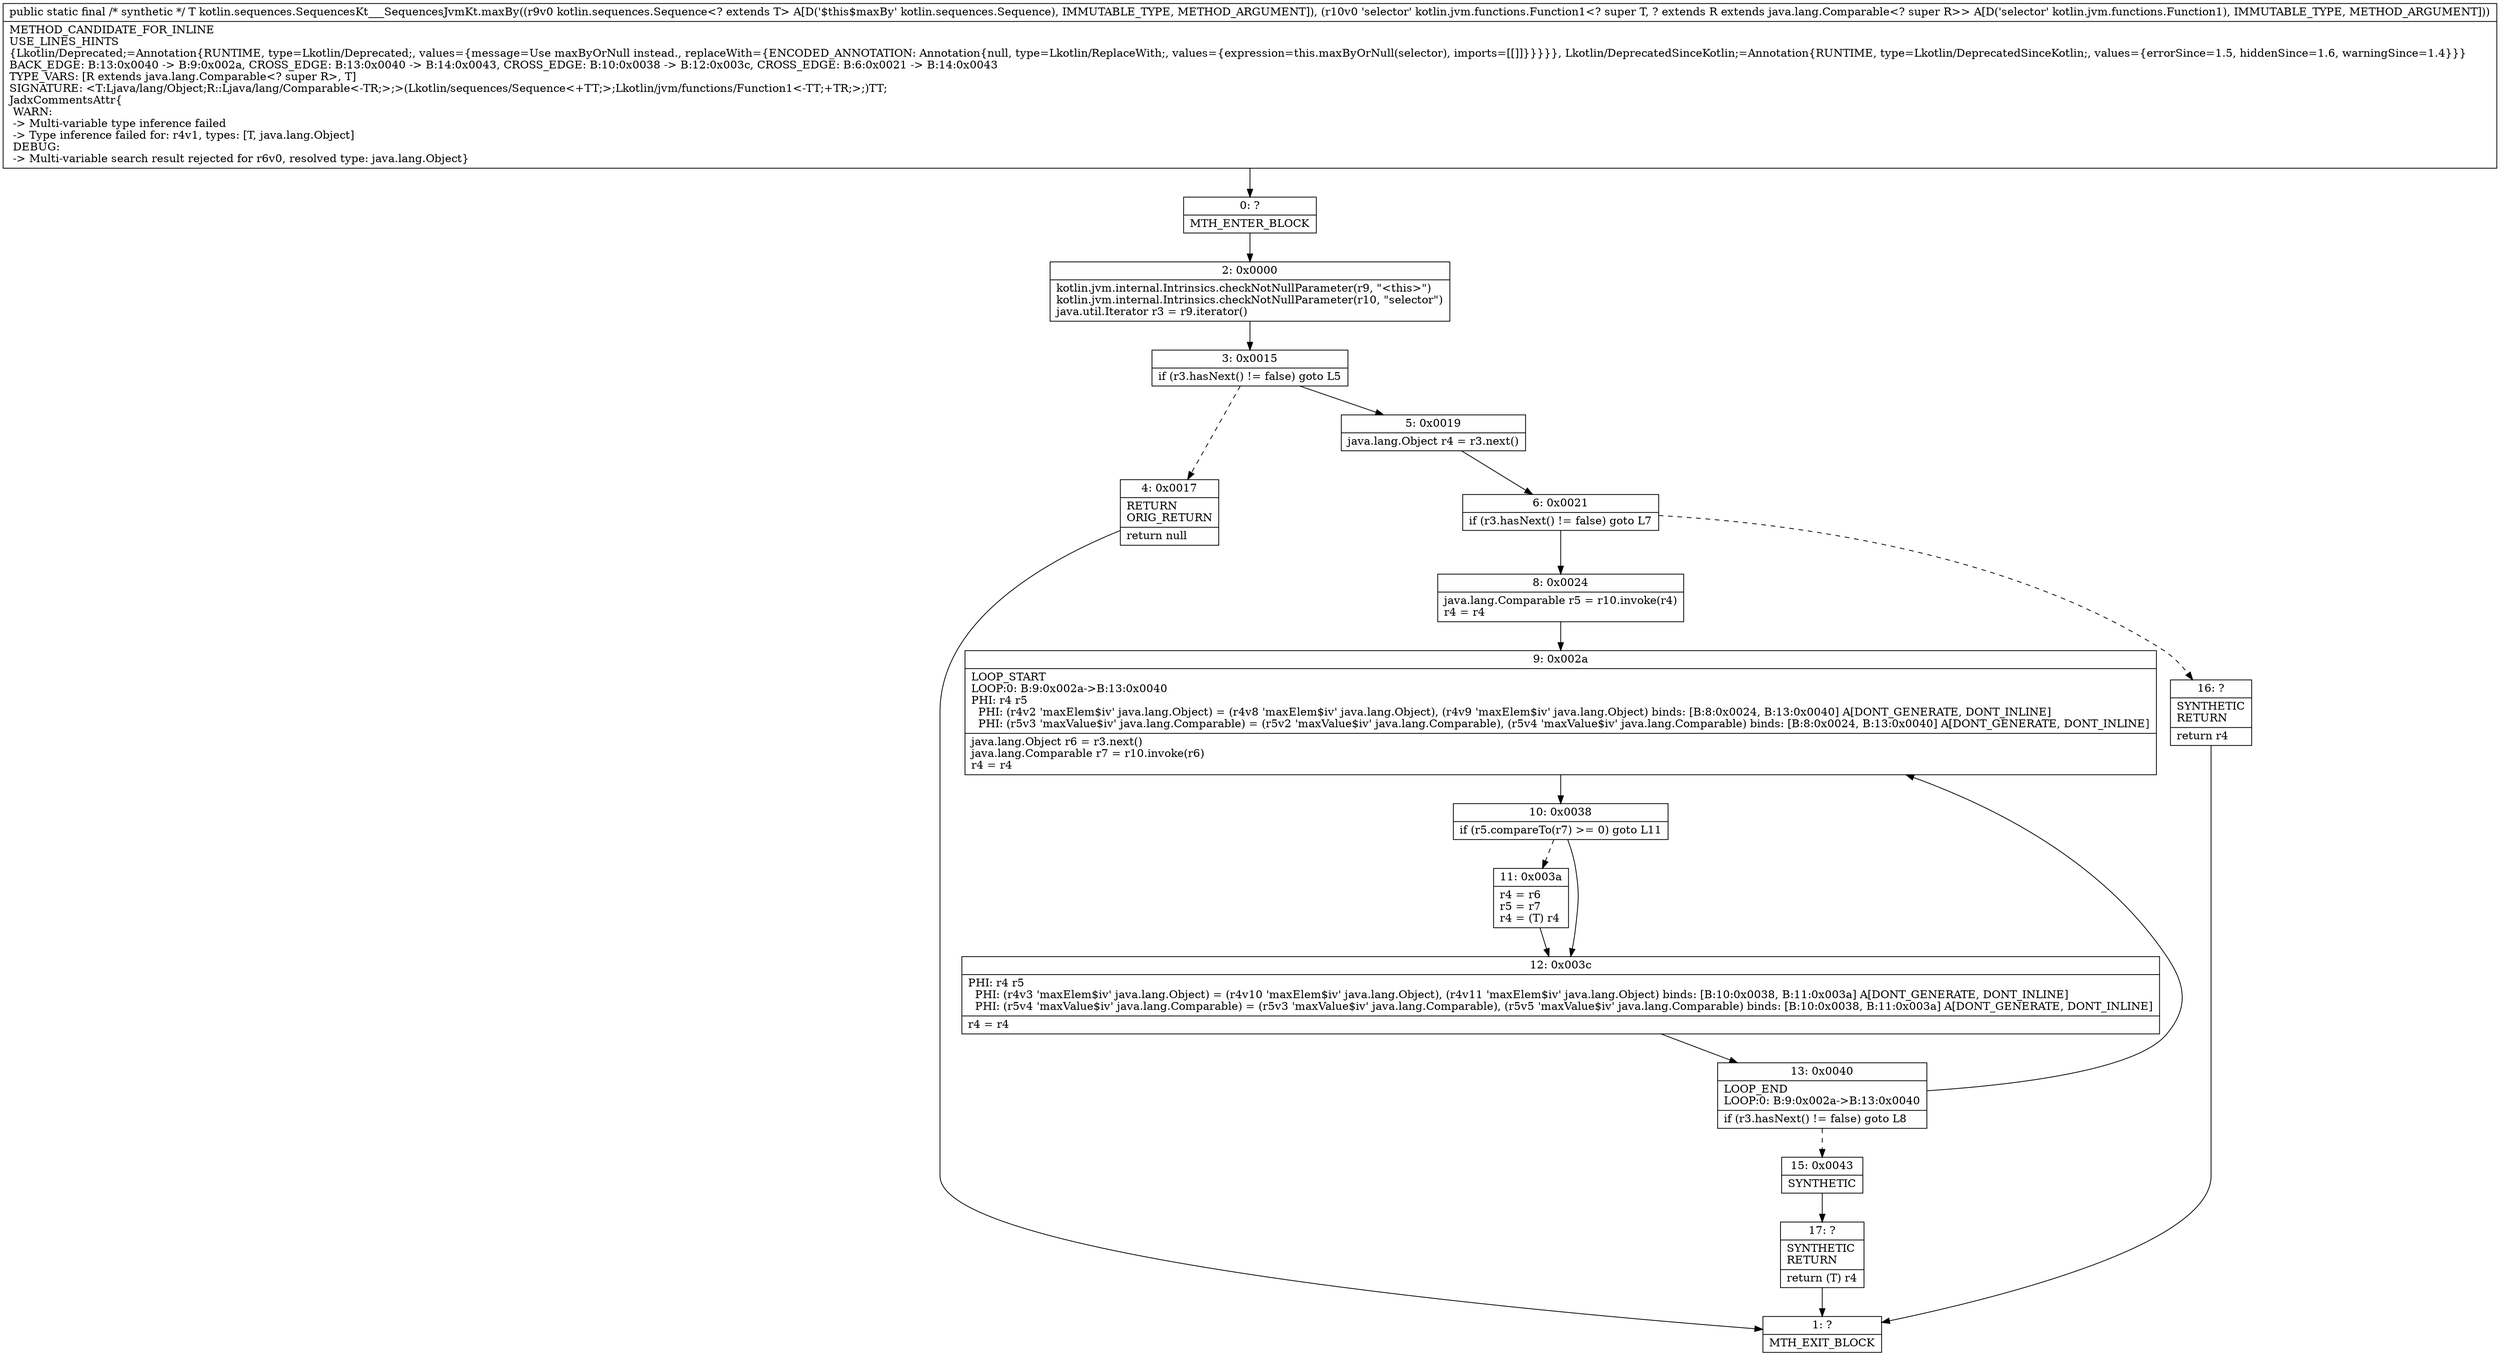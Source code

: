 digraph "CFG forkotlin.sequences.SequencesKt___SequencesJvmKt.maxBy(Lkotlin\/sequences\/Sequence;Lkotlin\/jvm\/functions\/Function1;)Ljava\/lang\/Object;" {
Node_0 [shape=record,label="{0\:\ ?|MTH_ENTER_BLOCK\l}"];
Node_2 [shape=record,label="{2\:\ 0x0000|kotlin.jvm.internal.Intrinsics.checkNotNullParameter(r9, \"\<this\>\")\lkotlin.jvm.internal.Intrinsics.checkNotNullParameter(r10, \"selector\")\ljava.util.Iterator r3 = r9.iterator()\l}"];
Node_3 [shape=record,label="{3\:\ 0x0015|if (r3.hasNext() != false) goto L5\l}"];
Node_4 [shape=record,label="{4\:\ 0x0017|RETURN\lORIG_RETURN\l|return null\l}"];
Node_1 [shape=record,label="{1\:\ ?|MTH_EXIT_BLOCK\l}"];
Node_5 [shape=record,label="{5\:\ 0x0019|java.lang.Object r4 = r3.next()\l}"];
Node_6 [shape=record,label="{6\:\ 0x0021|if (r3.hasNext() != false) goto L7\l}"];
Node_8 [shape=record,label="{8\:\ 0x0024|java.lang.Comparable r5 = r10.invoke(r4)\lr4 = r4\l}"];
Node_9 [shape=record,label="{9\:\ 0x002a|LOOP_START\lLOOP:0: B:9:0x002a\-\>B:13:0x0040\lPHI: r4 r5 \l  PHI: (r4v2 'maxElem$iv' java.lang.Object) = (r4v8 'maxElem$iv' java.lang.Object), (r4v9 'maxElem$iv' java.lang.Object) binds: [B:8:0x0024, B:13:0x0040] A[DONT_GENERATE, DONT_INLINE]\l  PHI: (r5v3 'maxValue$iv' java.lang.Comparable) = (r5v2 'maxValue$iv' java.lang.Comparable), (r5v4 'maxValue$iv' java.lang.Comparable) binds: [B:8:0x0024, B:13:0x0040] A[DONT_GENERATE, DONT_INLINE]\l|java.lang.Object r6 = r3.next()\ljava.lang.Comparable r7 = r10.invoke(r6)\lr4 = r4\l}"];
Node_10 [shape=record,label="{10\:\ 0x0038|if (r5.compareTo(r7) \>= 0) goto L11\l}"];
Node_11 [shape=record,label="{11\:\ 0x003a|r4 = r6\lr5 = r7\lr4 = (T) r4\l}"];
Node_12 [shape=record,label="{12\:\ 0x003c|PHI: r4 r5 \l  PHI: (r4v3 'maxElem$iv' java.lang.Object) = (r4v10 'maxElem$iv' java.lang.Object), (r4v11 'maxElem$iv' java.lang.Object) binds: [B:10:0x0038, B:11:0x003a] A[DONT_GENERATE, DONT_INLINE]\l  PHI: (r5v4 'maxValue$iv' java.lang.Comparable) = (r5v3 'maxValue$iv' java.lang.Comparable), (r5v5 'maxValue$iv' java.lang.Comparable) binds: [B:10:0x0038, B:11:0x003a] A[DONT_GENERATE, DONT_INLINE]\l|r4 = r4\l}"];
Node_13 [shape=record,label="{13\:\ 0x0040|LOOP_END\lLOOP:0: B:9:0x002a\-\>B:13:0x0040\l|if (r3.hasNext() != false) goto L8\l}"];
Node_15 [shape=record,label="{15\:\ 0x0043|SYNTHETIC\l}"];
Node_17 [shape=record,label="{17\:\ ?|SYNTHETIC\lRETURN\l|return (T) r4\l}"];
Node_16 [shape=record,label="{16\:\ ?|SYNTHETIC\lRETURN\l|return r4\l}"];
MethodNode[shape=record,label="{public static final \/* synthetic *\/ T kotlin.sequences.SequencesKt___SequencesJvmKt.maxBy((r9v0 kotlin.sequences.Sequence\<? extends T\> A[D('$this$maxBy' kotlin.sequences.Sequence), IMMUTABLE_TYPE, METHOD_ARGUMENT]), (r10v0 'selector' kotlin.jvm.functions.Function1\<? super T, ? extends R extends java.lang.Comparable\<? super R\>\> A[D('selector' kotlin.jvm.functions.Function1), IMMUTABLE_TYPE, METHOD_ARGUMENT]))  | METHOD_CANDIDATE_FOR_INLINE\lUSE_LINES_HINTS\l\{Lkotlin\/Deprecated;=Annotation\{RUNTIME, type=Lkotlin\/Deprecated;, values=\{message=Use maxByOrNull instead., replaceWith=\{ENCODED_ANNOTATION: Annotation\{null, type=Lkotlin\/ReplaceWith;, values=\{expression=this.maxByOrNull(selector), imports=[[]]\}\}\}\}\}, Lkotlin\/DeprecatedSinceKotlin;=Annotation\{RUNTIME, type=Lkotlin\/DeprecatedSinceKotlin;, values=\{errorSince=1.5, hiddenSince=1.6, warningSince=1.4\}\}\}\lBACK_EDGE: B:13:0x0040 \-\> B:9:0x002a, CROSS_EDGE: B:13:0x0040 \-\> B:14:0x0043, CROSS_EDGE: B:10:0x0038 \-\> B:12:0x003c, CROSS_EDGE: B:6:0x0021 \-\> B:14:0x0043\lTYPE_VARS: [R extends java.lang.Comparable\<? super R\>, T]\lSIGNATURE: \<T:Ljava\/lang\/Object;R::Ljava\/lang\/Comparable\<\-TR;\>;\>(Lkotlin\/sequences\/Sequence\<+TT;\>;Lkotlin\/jvm\/functions\/Function1\<\-TT;+TR;\>;)TT;\lJadxCommentsAttr\{\l WARN: \l \-\> Multi\-variable type inference failed\l \-\> Type inference failed for: r4v1, types: [T, java.lang.Object]\l DEBUG: \l \-\> Multi\-variable search result rejected for r6v0, resolved type: java.lang.Object\}\l}"];
MethodNode -> Node_0;Node_0 -> Node_2;
Node_2 -> Node_3;
Node_3 -> Node_4[style=dashed];
Node_3 -> Node_5;
Node_4 -> Node_1;
Node_5 -> Node_6;
Node_6 -> Node_8;
Node_6 -> Node_16[style=dashed];
Node_8 -> Node_9;
Node_9 -> Node_10;
Node_10 -> Node_11[style=dashed];
Node_10 -> Node_12;
Node_11 -> Node_12;
Node_12 -> Node_13;
Node_13 -> Node_9;
Node_13 -> Node_15[style=dashed];
Node_15 -> Node_17;
Node_17 -> Node_1;
Node_16 -> Node_1;
}

